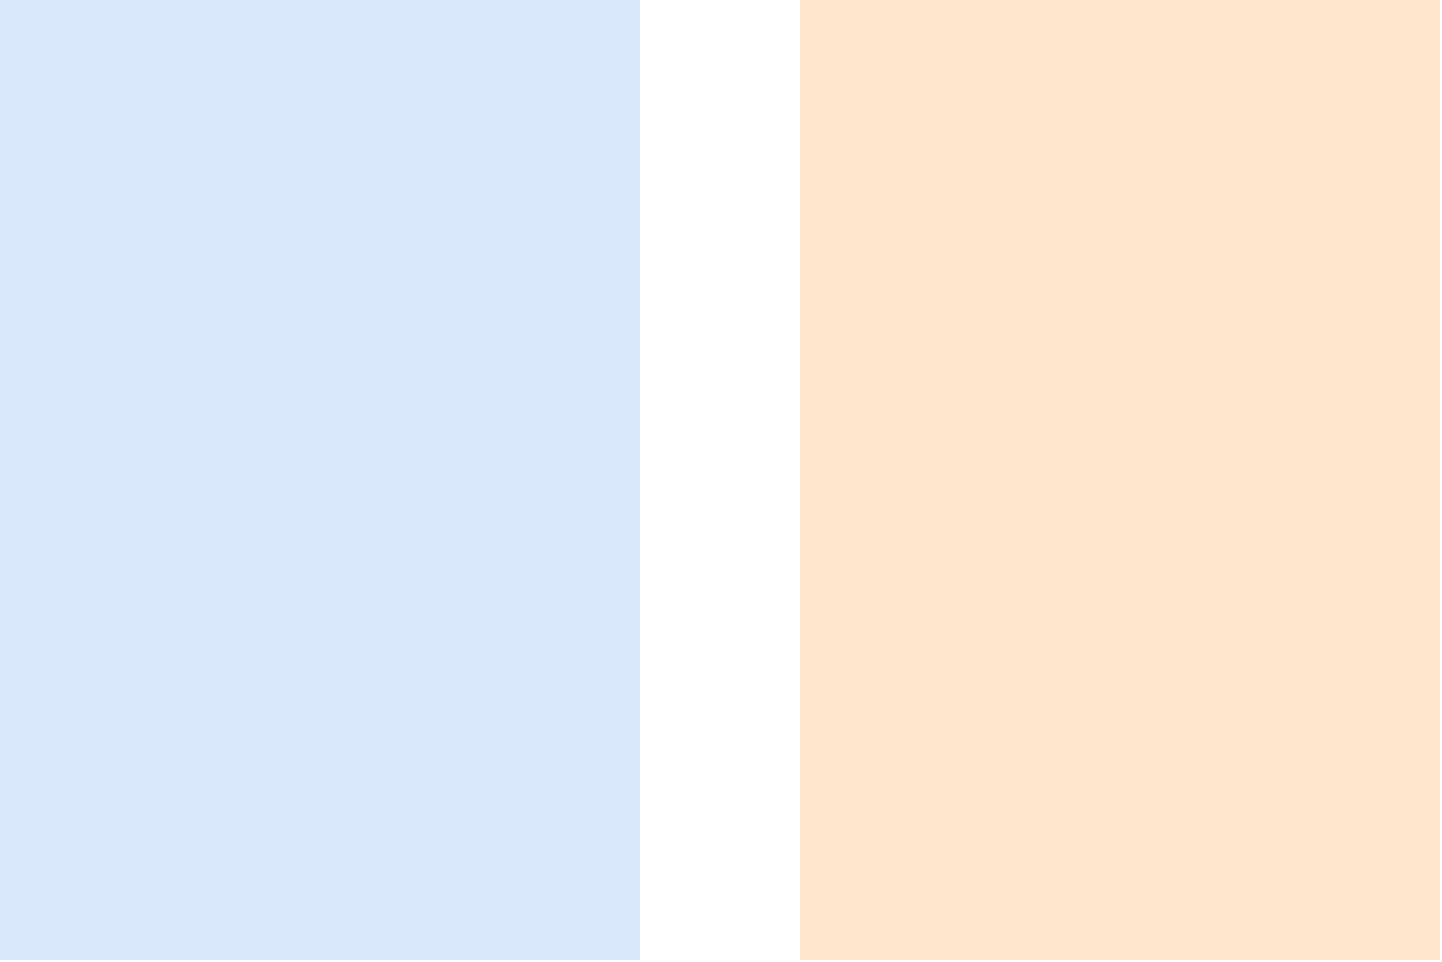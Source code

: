 <mxfile version="24.4.0" type="github">
  <diagram name="第 1 页" id="-0V_eJkPZJy6pVbtaWNm">
    <mxGraphModel dx="930" dy="663" grid="1" gridSize="10" guides="1" tooltips="1" connect="1" arrows="1" fold="1" page="1" pageScale="1" pageWidth="1169" pageHeight="827" math="0" shadow="0">
      <root>
        <mxCell id="0" />
        <mxCell id="1" parent="0" />
        <mxCell id="TuPurhBjzqA0GIfGPKPf-1" value="" style="rounded=0;whiteSpace=wrap;html=1;fillColor=#dae8fc;strokeColor=none;" vertex="1" parent="1">
          <mxGeometry x="40" y="40" width="320" height="480" as="geometry" />
        </mxCell>
        <mxCell id="TuPurhBjzqA0GIfGPKPf-2" value="" style="rounded=0;whiteSpace=wrap;html=1;fillColor=#ffe6cc;strokeColor=none;" vertex="1" parent="1">
          <mxGeometry x="440" y="40" width="320" height="480" as="geometry" />
        </mxCell>
      </root>
    </mxGraphModel>
  </diagram>
</mxfile>

